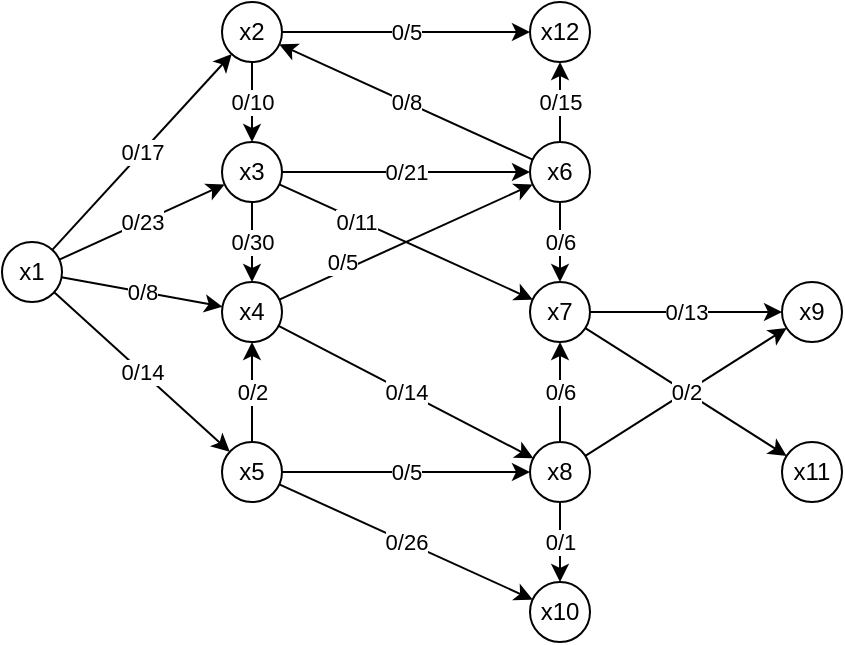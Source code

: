 <mxfile version="13.9.9" type="device"><diagram id="rLqQDBfj-kXCqu5qeH-N" name="Страница 1"><mxGraphModel dx="256" dy="387" grid="1" gridSize="10" guides="1" tooltips="1" connect="1" arrows="1" fold="1" page="1" pageScale="1" pageWidth="827" pageHeight="1169" math="0" shadow="0"><root><mxCell id="0"/><mxCell id="1" parent="0"/><mxCell id="h16cfQ7W_Old1PrBc1P_-1" value="x1" style="ellipse;whiteSpace=wrap;html=1;aspect=fixed;" vertex="1" parent="1"><mxGeometry x="120" y="270" width="30" height="30" as="geometry"/></mxCell><mxCell id="h16cfQ7W_Old1PrBc1P_-2" value="x2" style="ellipse;whiteSpace=wrap;html=1;aspect=fixed;" vertex="1" parent="1"><mxGeometry x="230" y="150" width="30" height="30" as="geometry"/></mxCell><mxCell id="h16cfQ7W_Old1PrBc1P_-3" value="x3" style="ellipse;whiteSpace=wrap;html=1;aspect=fixed;" vertex="1" parent="1"><mxGeometry x="230" y="220" width="30" height="30" as="geometry"/></mxCell><mxCell id="h16cfQ7W_Old1PrBc1P_-4" value="x4" style="ellipse;whiteSpace=wrap;html=1;aspect=fixed;" vertex="1" parent="1"><mxGeometry x="230" y="290" width="30" height="30" as="geometry"/></mxCell><mxCell id="h16cfQ7W_Old1PrBc1P_-5" value="x5" style="ellipse;whiteSpace=wrap;html=1;aspect=fixed;" vertex="1" parent="1"><mxGeometry x="230" y="370" width="30" height="30" as="geometry"/></mxCell><mxCell id="h16cfQ7W_Old1PrBc1P_-6" value="" style="endArrow=classic;html=1;" edge="1" parent="1" source="h16cfQ7W_Old1PrBc1P_-1" target="h16cfQ7W_Old1PrBc1P_-2"><mxGeometry relative="1" as="geometry"><mxPoint x="170" y="280" as="sourcePoint"/><mxPoint x="210" y="310" as="targetPoint"/></mxGeometry></mxCell><mxCell id="h16cfQ7W_Old1PrBc1P_-7" value="0/17" style="edgeLabel;resizable=0;html=1;align=center;verticalAlign=middle;" connectable="0" vertex="1" parent="h16cfQ7W_Old1PrBc1P_-6"><mxGeometry relative="1" as="geometry"/></mxCell><mxCell id="h16cfQ7W_Old1PrBc1P_-8" value="" style="endArrow=classic;html=1;" edge="1" parent="1" source="h16cfQ7W_Old1PrBc1P_-1" target="h16cfQ7W_Old1PrBc1P_-3"><mxGeometry relative="1" as="geometry"><mxPoint x="100" y="310" as="sourcePoint"/><mxPoint x="200" y="310" as="targetPoint"/></mxGeometry></mxCell><mxCell id="h16cfQ7W_Old1PrBc1P_-9" value="0/23" style="edgeLabel;resizable=0;html=1;align=center;verticalAlign=middle;" connectable="0" vertex="1" parent="h16cfQ7W_Old1PrBc1P_-8"><mxGeometry relative="1" as="geometry"/></mxCell><mxCell id="h16cfQ7W_Old1PrBc1P_-10" value="" style="endArrow=classic;html=1;" edge="1" parent="1" source="h16cfQ7W_Old1PrBc1P_-1" target="h16cfQ7W_Old1PrBc1P_-4"><mxGeometry relative="1" as="geometry"><mxPoint x="90" y="310" as="sourcePoint"/><mxPoint x="190" y="310" as="targetPoint"/></mxGeometry></mxCell><mxCell id="h16cfQ7W_Old1PrBc1P_-11" value="0/8" style="edgeLabel;resizable=0;html=1;align=center;verticalAlign=middle;" connectable="0" vertex="1" parent="h16cfQ7W_Old1PrBc1P_-10"><mxGeometry relative="1" as="geometry"/></mxCell><mxCell id="h16cfQ7W_Old1PrBc1P_-12" value="" style="endArrow=classic;html=1;" edge="1" parent="1" source="h16cfQ7W_Old1PrBc1P_-1" target="h16cfQ7W_Old1PrBc1P_-5"><mxGeometry relative="1" as="geometry"><mxPoint x="90" y="310" as="sourcePoint"/><mxPoint x="190" y="310" as="targetPoint"/></mxGeometry></mxCell><mxCell id="h16cfQ7W_Old1PrBc1P_-13" value="0/14" style="edgeLabel;resizable=0;html=1;align=center;verticalAlign=middle;" connectable="0" vertex="1" parent="h16cfQ7W_Old1PrBc1P_-12"><mxGeometry relative="1" as="geometry"/></mxCell><mxCell id="h16cfQ7W_Old1PrBc1P_-14" value="" style="endArrow=classic;html=1;" edge="1" parent="1" source="h16cfQ7W_Old1PrBc1P_-2" target="h16cfQ7W_Old1PrBc1P_-3"><mxGeometry relative="1" as="geometry"><mxPoint x="250" y="310" as="sourcePoint"/><mxPoint x="350" y="310" as="targetPoint"/></mxGeometry></mxCell><mxCell id="h16cfQ7W_Old1PrBc1P_-15" value="0/10" style="edgeLabel;resizable=0;html=1;align=center;verticalAlign=middle;" connectable="0" vertex="1" parent="h16cfQ7W_Old1PrBc1P_-14"><mxGeometry relative="1" as="geometry"/></mxCell><mxCell id="h16cfQ7W_Old1PrBc1P_-17" value="x12" style="ellipse;whiteSpace=wrap;html=1;aspect=fixed;" vertex="1" parent="1"><mxGeometry x="384" y="150" width="30" height="30" as="geometry"/></mxCell><mxCell id="h16cfQ7W_Old1PrBc1P_-18" value="" style="endArrow=classic;html=1;" edge="1" parent="1" source="h16cfQ7W_Old1PrBc1P_-2" target="h16cfQ7W_Old1PrBc1P_-17"><mxGeometry relative="1" as="geometry"><mxPoint x="260" y="310" as="sourcePoint"/><mxPoint x="360" y="310" as="targetPoint"/></mxGeometry></mxCell><mxCell id="h16cfQ7W_Old1PrBc1P_-19" value="0/5" style="edgeLabel;resizable=0;html=1;align=center;verticalAlign=middle;" connectable="0" vertex="1" parent="h16cfQ7W_Old1PrBc1P_-18"><mxGeometry relative="1" as="geometry"/></mxCell><mxCell id="h16cfQ7W_Old1PrBc1P_-20" value="" style="endArrow=classic;html=1;" edge="1" parent="1" source="h16cfQ7W_Old1PrBc1P_-3" target="h16cfQ7W_Old1PrBc1P_-4"><mxGeometry relative="1" as="geometry"><mxPoint x="260" y="270" as="sourcePoint"/><mxPoint x="360" y="270" as="targetPoint"/></mxGeometry></mxCell><mxCell id="h16cfQ7W_Old1PrBc1P_-21" value="0/30" style="edgeLabel;resizable=0;html=1;align=center;verticalAlign=middle;" connectable="0" vertex="1" parent="h16cfQ7W_Old1PrBc1P_-20"><mxGeometry relative="1" as="geometry"/></mxCell><mxCell id="h16cfQ7W_Old1PrBc1P_-22" value="x6" style="ellipse;whiteSpace=wrap;html=1;aspect=fixed;" vertex="1" parent="1"><mxGeometry x="384" y="220" width="30" height="30" as="geometry"/></mxCell><mxCell id="h16cfQ7W_Old1PrBc1P_-23" value="" style="endArrow=classic;html=1;fillColor=#dae8fc;" edge="1" parent="1" source="h16cfQ7W_Old1PrBc1P_-3" target="h16cfQ7W_Old1PrBc1P_-22"><mxGeometry relative="1" as="geometry"><mxPoint x="260" y="270" as="sourcePoint"/><mxPoint x="360" y="270" as="targetPoint"/></mxGeometry></mxCell><mxCell id="h16cfQ7W_Old1PrBc1P_-24" value="0/21" style="edgeLabel;resizable=0;html=1;align=center;verticalAlign=middle;" connectable="0" vertex="1" parent="h16cfQ7W_Old1PrBc1P_-23"><mxGeometry relative="1" as="geometry"/></mxCell><mxCell id="h16cfQ7W_Old1PrBc1P_-25" value="x7" style="ellipse;whiteSpace=wrap;html=1;aspect=fixed;" vertex="1" parent="1"><mxGeometry x="384" y="290" width="30" height="30" as="geometry"/></mxCell><mxCell id="h16cfQ7W_Old1PrBc1P_-26" value="" style="endArrow=classic;html=1;strokeColor=#000000;" edge="1" parent="1" source="h16cfQ7W_Old1PrBc1P_-3" target="h16cfQ7W_Old1PrBc1P_-25"><mxGeometry relative="1" as="geometry"><mxPoint x="260" y="270" as="sourcePoint"/><mxPoint x="360" y="270" as="targetPoint"/></mxGeometry></mxCell><mxCell id="h16cfQ7W_Old1PrBc1P_-27" value="0/11" style="edgeLabel;resizable=0;html=1;align=center;verticalAlign=middle;" connectable="0" vertex="1" parent="h16cfQ7W_Old1PrBc1P_-26"><mxGeometry relative="1" as="geometry"><mxPoint x="-25.07" y="-10.02" as="offset"/></mxGeometry></mxCell><mxCell id="h16cfQ7W_Old1PrBc1P_-28" value="" style="endArrow=classic;html=1;strokeColor=#000000;" edge="1" parent="1" source="h16cfQ7W_Old1PrBc1P_-4" target="h16cfQ7W_Old1PrBc1P_-22"><mxGeometry relative="1" as="geometry"><mxPoint x="260" y="270" as="sourcePoint"/><mxPoint x="330" y="340" as="targetPoint"/></mxGeometry></mxCell><mxCell id="h16cfQ7W_Old1PrBc1P_-29" value="0/5" style="edgeLabel;resizable=0;html=1;align=center;verticalAlign=middle;" connectable="0" vertex="1" parent="h16cfQ7W_Old1PrBc1P_-28"><mxGeometry relative="1" as="geometry"><mxPoint x="-31.95" y="9.96" as="offset"/></mxGeometry></mxCell><mxCell id="h16cfQ7W_Old1PrBc1P_-32" value="x8" style="ellipse;whiteSpace=wrap;html=1;aspect=fixed;" vertex="1" parent="1"><mxGeometry x="384" y="370" width="30" height="30" as="geometry"/></mxCell><mxCell id="h16cfQ7W_Old1PrBc1P_-37" value="" style="endArrow=classic;html=1;strokeColor=#000000;" edge="1" parent="1" source="h16cfQ7W_Old1PrBc1P_-4" target="h16cfQ7W_Old1PrBc1P_-32"><mxGeometry relative="1" as="geometry"><mxPoint x="260" y="270" as="sourcePoint"/><mxPoint x="360" y="270" as="targetPoint"/></mxGeometry></mxCell><mxCell id="h16cfQ7W_Old1PrBc1P_-38" value="0/14" style="edgeLabel;resizable=0;html=1;align=center;verticalAlign=middle;" connectable="0" vertex="1" parent="h16cfQ7W_Old1PrBc1P_-37"><mxGeometry relative="1" as="geometry"/></mxCell><mxCell id="h16cfQ7W_Old1PrBc1P_-39" value="" style="endArrow=classic;html=1;strokeColor=#000000;" edge="1" parent="1" source="h16cfQ7W_Old1PrBc1P_-5" target="h16cfQ7W_Old1PrBc1P_-4"><mxGeometry relative="1" as="geometry"><mxPoint x="260" y="270" as="sourcePoint"/><mxPoint x="360" y="270" as="targetPoint"/></mxGeometry></mxCell><mxCell id="h16cfQ7W_Old1PrBc1P_-40" value="0/2" style="edgeLabel;resizable=0;html=1;align=center;verticalAlign=middle;" connectable="0" vertex="1" parent="h16cfQ7W_Old1PrBc1P_-39"><mxGeometry relative="1" as="geometry"/></mxCell><mxCell id="h16cfQ7W_Old1PrBc1P_-41" value="" style="endArrow=classic;html=1;strokeColor=#000000;" edge="1" parent="1" source="h16cfQ7W_Old1PrBc1P_-5" target="h16cfQ7W_Old1PrBc1P_-32"><mxGeometry relative="1" as="geometry"><mxPoint x="260" y="270" as="sourcePoint"/><mxPoint x="360" y="270" as="targetPoint"/></mxGeometry></mxCell><mxCell id="h16cfQ7W_Old1PrBc1P_-42" value="0/5" style="edgeLabel;resizable=0;html=1;align=center;verticalAlign=middle;" connectable="0" vertex="1" parent="h16cfQ7W_Old1PrBc1P_-41"><mxGeometry relative="1" as="geometry"/></mxCell><mxCell id="h16cfQ7W_Old1PrBc1P_-43" value="x10" style="ellipse;whiteSpace=wrap;html=1;aspect=fixed;" vertex="1" parent="1"><mxGeometry x="384" y="440" width="30" height="30" as="geometry"/></mxCell><mxCell id="h16cfQ7W_Old1PrBc1P_-44" value="" style="endArrow=classic;html=1;strokeColor=#000000;" edge="1" parent="1" source="h16cfQ7W_Old1PrBc1P_-5" target="h16cfQ7W_Old1PrBc1P_-43"><mxGeometry relative="1" as="geometry"><mxPoint x="250" y="310" as="sourcePoint"/><mxPoint x="350" y="310" as="targetPoint"/></mxGeometry></mxCell><mxCell id="h16cfQ7W_Old1PrBc1P_-45" value="0/26" style="edgeLabel;resizable=0;html=1;align=center;verticalAlign=middle;" connectable="0" vertex="1" parent="h16cfQ7W_Old1PrBc1P_-44"><mxGeometry relative="1" as="geometry"/></mxCell><mxCell id="h16cfQ7W_Old1PrBc1P_-46" value="" style="endArrow=classic;html=1;strokeColor=#000000;" edge="1" parent="1" source="h16cfQ7W_Old1PrBc1P_-22" target="h16cfQ7W_Old1PrBc1P_-2"><mxGeometry relative="1" as="geometry"><mxPoint x="250" y="310" as="sourcePoint"/><mxPoint x="350" y="310" as="targetPoint"/></mxGeometry></mxCell><mxCell id="h16cfQ7W_Old1PrBc1P_-47" value="0/8" style="edgeLabel;resizable=0;html=1;align=center;verticalAlign=middle;" connectable="0" vertex="1" parent="h16cfQ7W_Old1PrBc1P_-46"><mxGeometry relative="1" as="geometry"/></mxCell><mxCell id="h16cfQ7W_Old1PrBc1P_-48" value="" style="endArrow=classic;html=1;strokeColor=#000000;" edge="1" parent="1" source="h16cfQ7W_Old1PrBc1P_-22" target="h16cfQ7W_Old1PrBc1P_-25"><mxGeometry relative="1" as="geometry"><mxPoint x="250" y="310" as="sourcePoint"/><mxPoint x="350" y="310" as="targetPoint"/></mxGeometry></mxCell><mxCell id="h16cfQ7W_Old1PrBc1P_-49" value="0/6" style="edgeLabel;resizable=0;html=1;align=center;verticalAlign=middle;" connectable="0" vertex="1" parent="h16cfQ7W_Old1PrBc1P_-48"><mxGeometry relative="1" as="geometry"/></mxCell><mxCell id="h16cfQ7W_Old1PrBc1P_-50" value="" style="endArrow=classic;html=1;strokeColor=#000000;" edge="1" parent="1" source="h16cfQ7W_Old1PrBc1P_-22" target="h16cfQ7W_Old1PrBc1P_-17"><mxGeometry relative="1" as="geometry"><mxPoint x="250" y="310" as="sourcePoint"/><mxPoint x="350" y="310" as="targetPoint"/></mxGeometry></mxCell><mxCell id="h16cfQ7W_Old1PrBc1P_-51" value="0/15" style="edgeLabel;resizable=0;html=1;align=center;verticalAlign=middle;" connectable="0" vertex="1" parent="h16cfQ7W_Old1PrBc1P_-50"><mxGeometry relative="1" as="geometry"/></mxCell><mxCell id="h16cfQ7W_Old1PrBc1P_-52" value="x9" style="ellipse;whiteSpace=wrap;html=1;aspect=fixed;" vertex="1" parent="1"><mxGeometry x="510" y="290" width="30" height="30" as="geometry"/></mxCell><mxCell id="h16cfQ7W_Old1PrBc1P_-53" value="" style="endArrow=classic;html=1;strokeColor=#000000;" edge="1" parent="1" source="h16cfQ7W_Old1PrBc1P_-25" target="h16cfQ7W_Old1PrBc1P_-52"><mxGeometry relative="1" as="geometry"><mxPoint x="440" y="310" as="sourcePoint"/><mxPoint x="540" y="310" as="targetPoint"/></mxGeometry></mxCell><mxCell id="h16cfQ7W_Old1PrBc1P_-54" value="0/13" style="edgeLabel;resizable=0;html=1;align=center;verticalAlign=middle;" connectable="0" vertex="1" parent="h16cfQ7W_Old1PrBc1P_-53"><mxGeometry relative="1" as="geometry"/></mxCell><mxCell id="h16cfQ7W_Old1PrBc1P_-55" value="x11" style="ellipse;whiteSpace=wrap;html=1;aspect=fixed;" vertex="1" parent="1"><mxGeometry x="510" y="370" width="30" height="30" as="geometry"/></mxCell><mxCell id="h16cfQ7W_Old1PrBc1P_-56" value="" style="endArrow=classic;html=1;strokeColor=#000000;" edge="1" parent="1" source="h16cfQ7W_Old1PrBc1P_-25" target="h16cfQ7W_Old1PrBc1P_-55"><mxGeometry relative="1" as="geometry"><mxPoint x="440" y="310" as="sourcePoint"/><mxPoint x="540" y="310" as="targetPoint"/></mxGeometry></mxCell><mxCell id="h16cfQ7W_Old1PrBc1P_-57" value="0/7" style="edgeLabel;resizable=0;html=1;align=center;verticalAlign=middle;" connectable="0" vertex="1" parent="h16cfQ7W_Old1PrBc1P_-56"><mxGeometry relative="1" as="geometry"/></mxCell><mxCell id="h16cfQ7W_Old1PrBc1P_-58" value="" style="endArrow=classic;html=1;strokeColor=#000000;" edge="1" parent="1" source="h16cfQ7W_Old1PrBc1P_-32" target="h16cfQ7W_Old1PrBc1P_-25"><mxGeometry relative="1" as="geometry"><mxPoint x="440" y="310" as="sourcePoint"/><mxPoint x="540" y="310" as="targetPoint"/></mxGeometry></mxCell><mxCell id="h16cfQ7W_Old1PrBc1P_-59" value="0/6" style="edgeLabel;resizable=0;html=1;align=center;verticalAlign=middle;" connectable="0" vertex="1" parent="h16cfQ7W_Old1PrBc1P_-58"><mxGeometry relative="1" as="geometry"/></mxCell><mxCell id="h16cfQ7W_Old1PrBc1P_-60" value="" style="endArrow=classic;html=1;strokeColor=#000000;" edge="1" parent="1" source="h16cfQ7W_Old1PrBc1P_-32" target="h16cfQ7W_Old1PrBc1P_-52"><mxGeometry relative="1" as="geometry"><mxPoint x="440" y="300" as="sourcePoint"/><mxPoint x="540" y="300" as="targetPoint"/></mxGeometry></mxCell><mxCell id="h16cfQ7W_Old1PrBc1P_-61" value="0/2" style="edgeLabel;resizable=0;html=1;align=center;verticalAlign=middle;" connectable="0" vertex="1" parent="h16cfQ7W_Old1PrBc1P_-60"><mxGeometry relative="1" as="geometry"/></mxCell><mxCell id="h16cfQ7W_Old1PrBc1P_-62" value="" style="endArrow=classic;html=1;strokeColor=#000000;" edge="1" parent="1" source="h16cfQ7W_Old1PrBc1P_-32" target="h16cfQ7W_Old1PrBc1P_-43"><mxGeometry relative="1" as="geometry"><mxPoint x="440" y="350" as="sourcePoint"/><mxPoint x="540" y="350" as="targetPoint"/></mxGeometry></mxCell><mxCell id="h16cfQ7W_Old1PrBc1P_-63" value="0/1" style="edgeLabel;resizable=0;html=1;align=center;verticalAlign=middle;" connectable="0" vertex="1" parent="h16cfQ7W_Old1PrBc1P_-62"><mxGeometry relative="1" as="geometry"/></mxCell></root></mxGraphModel></diagram></mxfile>